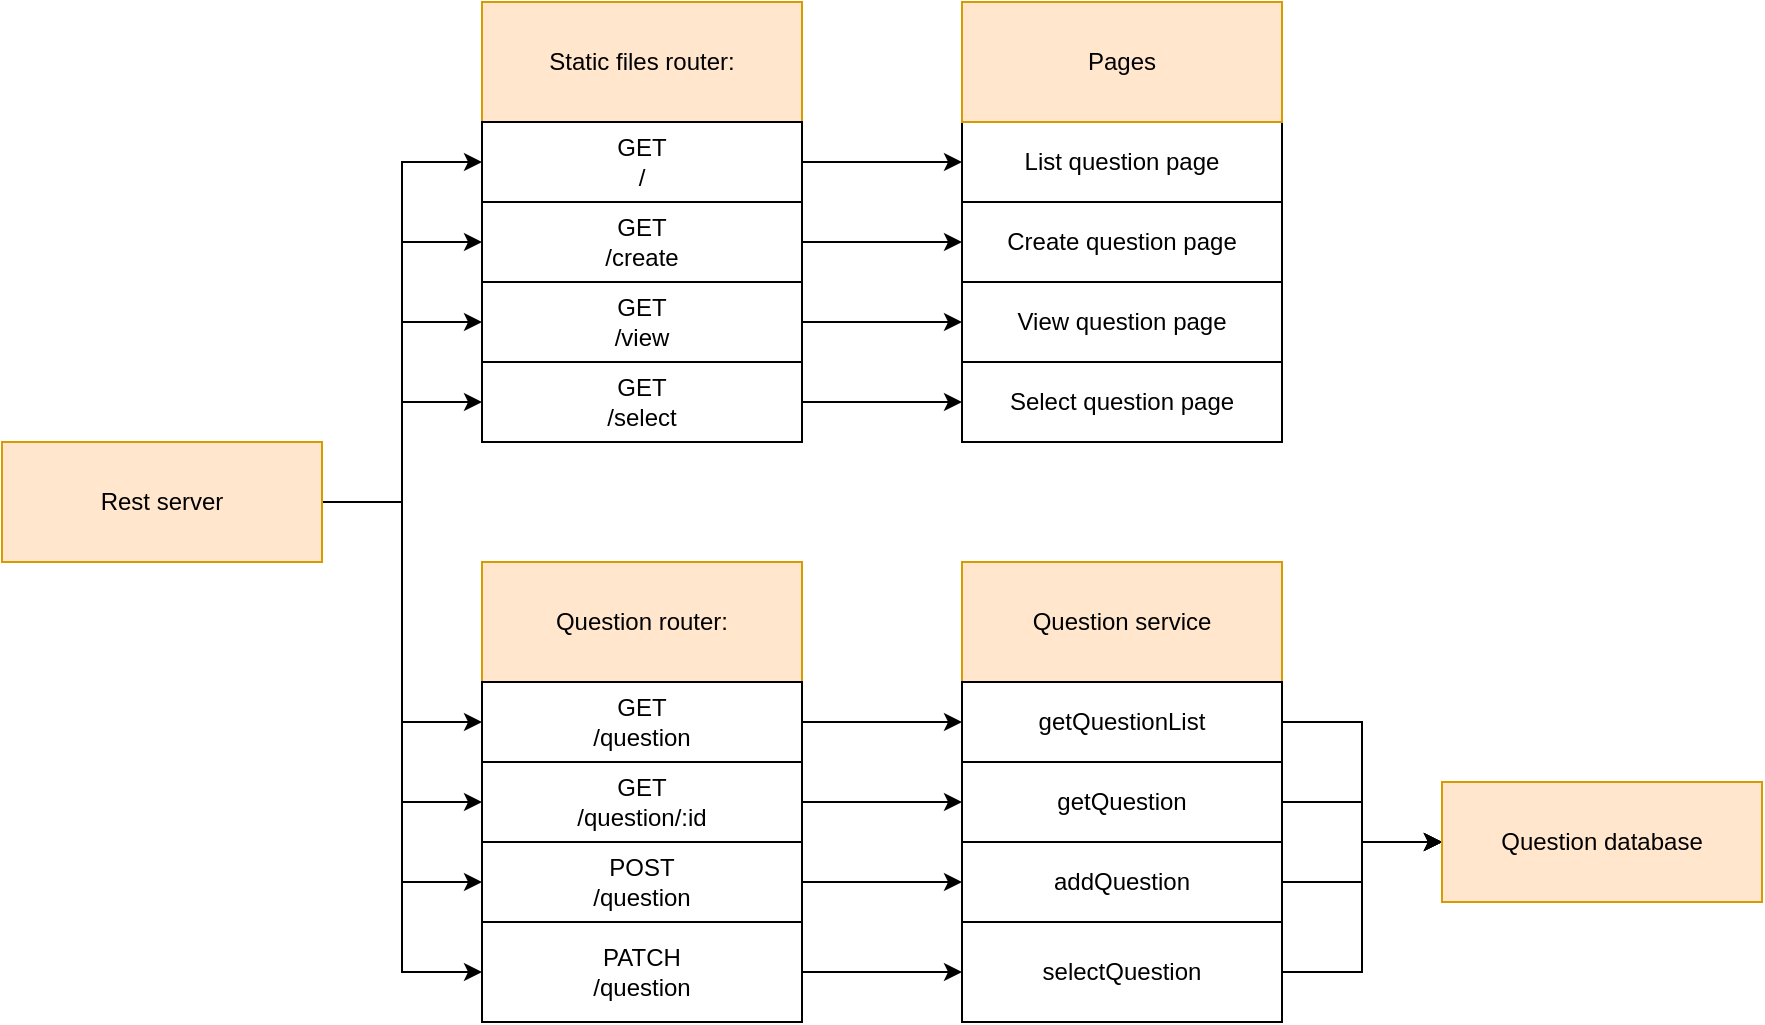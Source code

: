 <mxfile version="14.7.0" type="github">
  <diagram id="_9sOwTeNTEtvYrkfNjK5" name="Page-1">
    <mxGraphModel dx="1422" dy="737" grid="1" gridSize="10" guides="1" tooltips="1" connect="1" arrows="1" fold="1" page="1" pageScale="1" pageWidth="850" pageHeight="1100" math="0" shadow="0">
      <root>
        <mxCell id="0" />
        <mxCell id="1" parent="0" />
        <mxCell id="66phV0OmoUOgW_qVa-D--9" style="edgeStyle=orthogonalEdgeStyle;rounded=0;orthogonalLoop=1;jettySize=auto;html=1;exitX=1;exitY=0.5;exitDx=0;exitDy=0;entryX=0;entryY=0.5;entryDx=0;entryDy=0;" edge="1" parent="1" source="66phV0OmoUOgW_qVa-D--1" target="66phV0OmoUOgW_qVa-D--50">
          <mxGeometry relative="1" as="geometry" />
        </mxCell>
        <mxCell id="66phV0OmoUOgW_qVa-D--43" style="edgeStyle=orthogonalEdgeStyle;rounded=0;orthogonalLoop=1;jettySize=auto;html=1;exitX=1;exitY=0.5;exitDx=0;exitDy=0;entryX=0;entryY=0.5;entryDx=0;entryDy=0;" edge="1" parent="1" source="66phV0OmoUOgW_qVa-D--1" target="66phV0OmoUOgW_qVa-D--4">
          <mxGeometry relative="1" as="geometry" />
        </mxCell>
        <mxCell id="66phV0OmoUOgW_qVa-D--44" style="edgeStyle=orthogonalEdgeStyle;rounded=0;orthogonalLoop=1;jettySize=auto;html=1;exitX=1;exitY=0.5;exitDx=0;exitDy=0;entryX=0;entryY=0.5;entryDx=0;entryDy=0;" edge="1" parent="1" source="66phV0OmoUOgW_qVa-D--1" target="66phV0OmoUOgW_qVa-D--6">
          <mxGeometry relative="1" as="geometry" />
        </mxCell>
        <mxCell id="66phV0OmoUOgW_qVa-D--45" style="edgeStyle=orthogonalEdgeStyle;rounded=0;orthogonalLoop=1;jettySize=auto;html=1;exitX=1;exitY=0.5;exitDx=0;exitDy=0;entryX=0;entryY=0.5;entryDx=0;entryDy=0;" edge="1" parent="1" source="66phV0OmoUOgW_qVa-D--1" target="66phV0OmoUOgW_qVa-D--5">
          <mxGeometry relative="1" as="geometry" />
        </mxCell>
        <mxCell id="66phV0OmoUOgW_qVa-D--46" style="edgeStyle=orthogonalEdgeStyle;rounded=0;orthogonalLoop=1;jettySize=auto;html=1;exitX=1;exitY=0.5;exitDx=0;exitDy=0;entryX=0;entryY=0.5;entryDx=0;entryDy=0;" edge="1" parent="1" source="66phV0OmoUOgW_qVa-D--1" target="66phV0OmoUOgW_qVa-D--7">
          <mxGeometry relative="1" as="geometry" />
        </mxCell>
        <mxCell id="66phV0OmoUOgW_qVa-D--51" style="edgeStyle=orthogonalEdgeStyle;rounded=0;orthogonalLoop=1;jettySize=auto;html=1;exitX=1;exitY=0.5;exitDx=0;exitDy=0;entryX=0;entryY=0.5;entryDx=0;entryDy=0;" edge="1" parent="1" source="66phV0OmoUOgW_qVa-D--1" target="66phV0OmoUOgW_qVa-D--49">
          <mxGeometry relative="1" as="geometry" />
        </mxCell>
        <mxCell id="66phV0OmoUOgW_qVa-D--52" style="edgeStyle=orthogonalEdgeStyle;rounded=0;orthogonalLoop=1;jettySize=auto;html=1;exitX=1;exitY=0.5;exitDx=0;exitDy=0;entryX=0;entryY=0.5;entryDx=0;entryDy=0;" edge="1" parent="1" source="66phV0OmoUOgW_qVa-D--1" target="66phV0OmoUOgW_qVa-D--48">
          <mxGeometry relative="1" as="geometry" />
        </mxCell>
        <mxCell id="66phV0OmoUOgW_qVa-D--53" style="edgeStyle=orthogonalEdgeStyle;rounded=0;orthogonalLoop=1;jettySize=auto;html=1;exitX=1;exitY=0.5;exitDx=0;exitDy=0;entryX=0;entryY=0.5;entryDx=0;entryDy=0;" edge="1" parent="1" source="66phV0OmoUOgW_qVa-D--1" target="66phV0OmoUOgW_qVa-D--47">
          <mxGeometry relative="1" as="geometry" />
        </mxCell>
        <mxCell id="66phV0OmoUOgW_qVa-D--1" value="Rest server" style="rounded=0;whiteSpace=wrap;html=1;fillColor=#ffe6cc;strokeColor=#d79b00;" vertex="1" parent="1">
          <mxGeometry y="220" width="160" height="60" as="geometry" />
        </mxCell>
        <mxCell id="66phV0OmoUOgW_qVa-D--2" value="Static files router:" style="rounded=0;whiteSpace=wrap;html=1;fillColor=#ffe6cc;strokeColor=#d79b00;" vertex="1" parent="1">
          <mxGeometry x="240" width="160" height="60" as="geometry" />
        </mxCell>
        <mxCell id="66phV0OmoUOgW_qVa-D--3" value="Question router:" style="rounded=0;whiteSpace=wrap;html=1;fillColor=#ffe6cc;strokeColor=#d79b00;" vertex="1" parent="1">
          <mxGeometry x="240" y="280" width="160" height="60" as="geometry" />
        </mxCell>
        <mxCell id="66phV0OmoUOgW_qVa-D--39" style="edgeStyle=orthogonalEdgeStyle;rounded=0;orthogonalLoop=1;jettySize=auto;html=1;exitX=1;exitY=0.5;exitDx=0;exitDy=0;" edge="1" parent="1" source="66phV0OmoUOgW_qVa-D--4" target="66phV0OmoUOgW_qVa-D--23">
          <mxGeometry relative="1" as="geometry" />
        </mxCell>
        <mxCell id="66phV0OmoUOgW_qVa-D--4" value="GET&lt;br&gt;/question" style="rounded=0;whiteSpace=wrap;html=1;" vertex="1" parent="1">
          <mxGeometry x="240" y="340" width="160" height="40" as="geometry" />
        </mxCell>
        <mxCell id="66phV0OmoUOgW_qVa-D--41" style="edgeStyle=orthogonalEdgeStyle;rounded=0;orthogonalLoop=1;jettySize=auto;html=1;exitX=1;exitY=0.5;exitDx=0;exitDy=0;" edge="1" parent="1" source="66phV0OmoUOgW_qVa-D--5" target="66phV0OmoUOgW_qVa-D--25">
          <mxGeometry relative="1" as="geometry" />
        </mxCell>
        <mxCell id="66phV0OmoUOgW_qVa-D--5" value="POST&lt;br&gt;/question" style="rounded=0;whiteSpace=wrap;html=1;" vertex="1" parent="1">
          <mxGeometry x="240" y="420" width="160" height="40" as="geometry" />
        </mxCell>
        <mxCell id="66phV0OmoUOgW_qVa-D--40" style="edgeStyle=orthogonalEdgeStyle;rounded=0;orthogonalLoop=1;jettySize=auto;html=1;exitX=1;exitY=0.5;exitDx=0;exitDy=0;" edge="1" parent="1" source="66phV0OmoUOgW_qVa-D--6" target="66phV0OmoUOgW_qVa-D--24">
          <mxGeometry relative="1" as="geometry" />
        </mxCell>
        <mxCell id="66phV0OmoUOgW_qVa-D--6" value="GET&lt;br&gt;/question/:id" style="rounded=0;whiteSpace=wrap;html=1;" vertex="1" parent="1">
          <mxGeometry x="240" y="380" width="160" height="40" as="geometry" />
        </mxCell>
        <mxCell id="66phV0OmoUOgW_qVa-D--42" style="edgeStyle=orthogonalEdgeStyle;rounded=0;orthogonalLoop=1;jettySize=auto;html=1;exitX=1;exitY=0.5;exitDx=0;exitDy=0;entryX=0;entryY=0.5;entryDx=0;entryDy=0;" edge="1" parent="1" source="66phV0OmoUOgW_qVa-D--7" target="66phV0OmoUOgW_qVa-D--26">
          <mxGeometry relative="1" as="geometry" />
        </mxCell>
        <mxCell id="66phV0OmoUOgW_qVa-D--7" value="PATCH&lt;br&gt;/question" style="rounded=0;whiteSpace=wrap;html=1;" vertex="1" parent="1">
          <mxGeometry x="240" y="460" width="160" height="50" as="geometry" />
        </mxCell>
        <mxCell id="66phV0OmoUOgW_qVa-D--14" value="List question page" style="rounded=0;whiteSpace=wrap;html=1;" vertex="1" parent="1">
          <mxGeometry x="480" y="60" width="160" height="40" as="geometry" />
        </mxCell>
        <mxCell id="66phV0OmoUOgW_qVa-D--15" value="View question page" style="rounded=0;whiteSpace=wrap;html=1;" vertex="1" parent="1">
          <mxGeometry x="480" y="140" width="160" height="40" as="geometry" />
        </mxCell>
        <mxCell id="66phV0OmoUOgW_qVa-D--18" value="Create question page" style="rounded=0;whiteSpace=wrap;html=1;" vertex="1" parent="1">
          <mxGeometry x="480" y="100" width="160" height="40" as="geometry" />
        </mxCell>
        <mxCell id="66phV0OmoUOgW_qVa-D--20" value="Select question page" style="rounded=0;whiteSpace=wrap;html=1;" vertex="1" parent="1">
          <mxGeometry x="480" y="180" width="160" height="40" as="geometry" />
        </mxCell>
        <mxCell id="66phV0OmoUOgW_qVa-D--22" value="Question service" style="rounded=0;whiteSpace=wrap;html=1;fillColor=#ffe6cc;strokeColor=#d79b00;" vertex="1" parent="1">
          <mxGeometry x="480" y="280" width="160" height="60" as="geometry" />
        </mxCell>
        <mxCell id="66phV0OmoUOgW_qVa-D--35" style="edgeStyle=orthogonalEdgeStyle;rounded=0;orthogonalLoop=1;jettySize=auto;html=1;exitX=1;exitY=0.5;exitDx=0;exitDy=0;entryX=0;entryY=0.5;entryDx=0;entryDy=0;" edge="1" parent="1" source="66phV0OmoUOgW_qVa-D--23" target="66phV0OmoUOgW_qVa-D--31">
          <mxGeometry relative="1" as="geometry" />
        </mxCell>
        <mxCell id="66phV0OmoUOgW_qVa-D--23" value="getQuestionList" style="rounded=0;whiteSpace=wrap;html=1;" vertex="1" parent="1">
          <mxGeometry x="480" y="340" width="160" height="40" as="geometry" />
        </mxCell>
        <mxCell id="66phV0OmoUOgW_qVa-D--36" style="edgeStyle=orthogonalEdgeStyle;rounded=0;orthogonalLoop=1;jettySize=auto;html=1;exitX=1;exitY=0.5;exitDx=0;exitDy=0;entryX=0;entryY=0.5;entryDx=0;entryDy=0;" edge="1" parent="1" source="66phV0OmoUOgW_qVa-D--24" target="66phV0OmoUOgW_qVa-D--31">
          <mxGeometry relative="1" as="geometry" />
        </mxCell>
        <mxCell id="66phV0OmoUOgW_qVa-D--24" value="getQuestion" style="rounded=0;whiteSpace=wrap;html=1;" vertex="1" parent="1">
          <mxGeometry x="480" y="380" width="160" height="40" as="geometry" />
        </mxCell>
        <mxCell id="66phV0OmoUOgW_qVa-D--37" style="edgeStyle=orthogonalEdgeStyle;rounded=0;orthogonalLoop=1;jettySize=auto;html=1;exitX=1;exitY=0.5;exitDx=0;exitDy=0;entryX=0;entryY=0.5;entryDx=0;entryDy=0;" edge="1" parent="1" source="66phV0OmoUOgW_qVa-D--25" target="66phV0OmoUOgW_qVa-D--31">
          <mxGeometry relative="1" as="geometry">
            <mxPoint x="700" y="430" as="targetPoint" />
          </mxGeometry>
        </mxCell>
        <mxCell id="66phV0OmoUOgW_qVa-D--25" value="addQuestion" style="rounded=0;whiteSpace=wrap;html=1;" vertex="1" parent="1">
          <mxGeometry x="480" y="420" width="160" height="40" as="geometry" />
        </mxCell>
        <mxCell id="66phV0OmoUOgW_qVa-D--38" style="edgeStyle=orthogonalEdgeStyle;rounded=0;orthogonalLoop=1;jettySize=auto;html=1;exitX=1;exitY=0.5;exitDx=0;exitDy=0;entryX=0;entryY=0.5;entryDx=0;entryDy=0;" edge="1" parent="1" source="66phV0OmoUOgW_qVa-D--26" target="66phV0OmoUOgW_qVa-D--31">
          <mxGeometry relative="1" as="geometry" />
        </mxCell>
        <mxCell id="66phV0OmoUOgW_qVa-D--26" value="selectQuestion" style="rounded=0;whiteSpace=wrap;html=1;" vertex="1" parent="1">
          <mxGeometry x="480" y="460" width="160" height="50" as="geometry" />
        </mxCell>
        <mxCell id="66phV0OmoUOgW_qVa-D--31" value="Question database" style="rounded=0;whiteSpace=wrap;html=1;fillColor=#ffe6cc;strokeColor=#d79b00;" vertex="1" parent="1">
          <mxGeometry x="720" y="390" width="160" height="60" as="geometry" />
        </mxCell>
        <mxCell id="66phV0OmoUOgW_qVa-D--54" style="edgeStyle=orthogonalEdgeStyle;rounded=0;orthogonalLoop=1;jettySize=auto;html=1;exitX=1;exitY=0.5;exitDx=0;exitDy=0;" edge="1" parent="1" source="66phV0OmoUOgW_qVa-D--47" target="66phV0OmoUOgW_qVa-D--14">
          <mxGeometry relative="1" as="geometry" />
        </mxCell>
        <mxCell id="66phV0OmoUOgW_qVa-D--47" value="GET&lt;br&gt;/" style="rounded=0;whiteSpace=wrap;html=1;" vertex="1" parent="1">
          <mxGeometry x="240" y="60" width="160" height="40" as="geometry" />
        </mxCell>
        <mxCell id="66phV0OmoUOgW_qVa-D--55" style="edgeStyle=orthogonalEdgeStyle;rounded=0;orthogonalLoop=1;jettySize=auto;html=1;exitX=1;exitY=0.5;exitDx=0;exitDy=0;entryX=0;entryY=0.5;entryDx=0;entryDy=0;" edge="1" parent="1" source="66phV0OmoUOgW_qVa-D--48" target="66phV0OmoUOgW_qVa-D--18">
          <mxGeometry relative="1" as="geometry" />
        </mxCell>
        <mxCell id="66phV0OmoUOgW_qVa-D--48" value="GET&lt;br&gt;/create" style="rounded=0;whiteSpace=wrap;html=1;" vertex="1" parent="1">
          <mxGeometry x="240" y="100" width="160" height="40" as="geometry" />
        </mxCell>
        <mxCell id="66phV0OmoUOgW_qVa-D--56" style="edgeStyle=orthogonalEdgeStyle;rounded=0;orthogonalLoop=1;jettySize=auto;html=1;exitX=1;exitY=0.5;exitDx=0;exitDy=0;entryX=0;entryY=0.5;entryDx=0;entryDy=0;" edge="1" parent="1" source="66phV0OmoUOgW_qVa-D--49" target="66phV0OmoUOgW_qVa-D--15">
          <mxGeometry relative="1" as="geometry" />
        </mxCell>
        <mxCell id="66phV0OmoUOgW_qVa-D--49" value="GET&lt;br&gt;/view" style="rounded=0;whiteSpace=wrap;html=1;" vertex="1" parent="1">
          <mxGeometry x="240" y="140" width="160" height="40" as="geometry" />
        </mxCell>
        <mxCell id="66phV0OmoUOgW_qVa-D--57" style="edgeStyle=orthogonalEdgeStyle;rounded=0;orthogonalLoop=1;jettySize=auto;html=1;exitX=1;exitY=0.5;exitDx=0;exitDy=0;entryX=0;entryY=0.5;entryDx=0;entryDy=0;" edge="1" parent="1" source="66phV0OmoUOgW_qVa-D--50" target="66phV0OmoUOgW_qVa-D--20">
          <mxGeometry relative="1" as="geometry" />
        </mxCell>
        <mxCell id="66phV0OmoUOgW_qVa-D--50" value="GET&lt;br&gt;/select" style="rounded=0;whiteSpace=wrap;html=1;" vertex="1" parent="1">
          <mxGeometry x="240" y="180" width="160" height="40" as="geometry" />
        </mxCell>
        <mxCell id="66phV0OmoUOgW_qVa-D--58" value="Pages" style="rounded=0;whiteSpace=wrap;html=1;fillColor=#ffe6cc;strokeColor=#d79b00;" vertex="1" parent="1">
          <mxGeometry x="480" width="160" height="60" as="geometry" />
        </mxCell>
      </root>
    </mxGraphModel>
  </diagram>
</mxfile>
